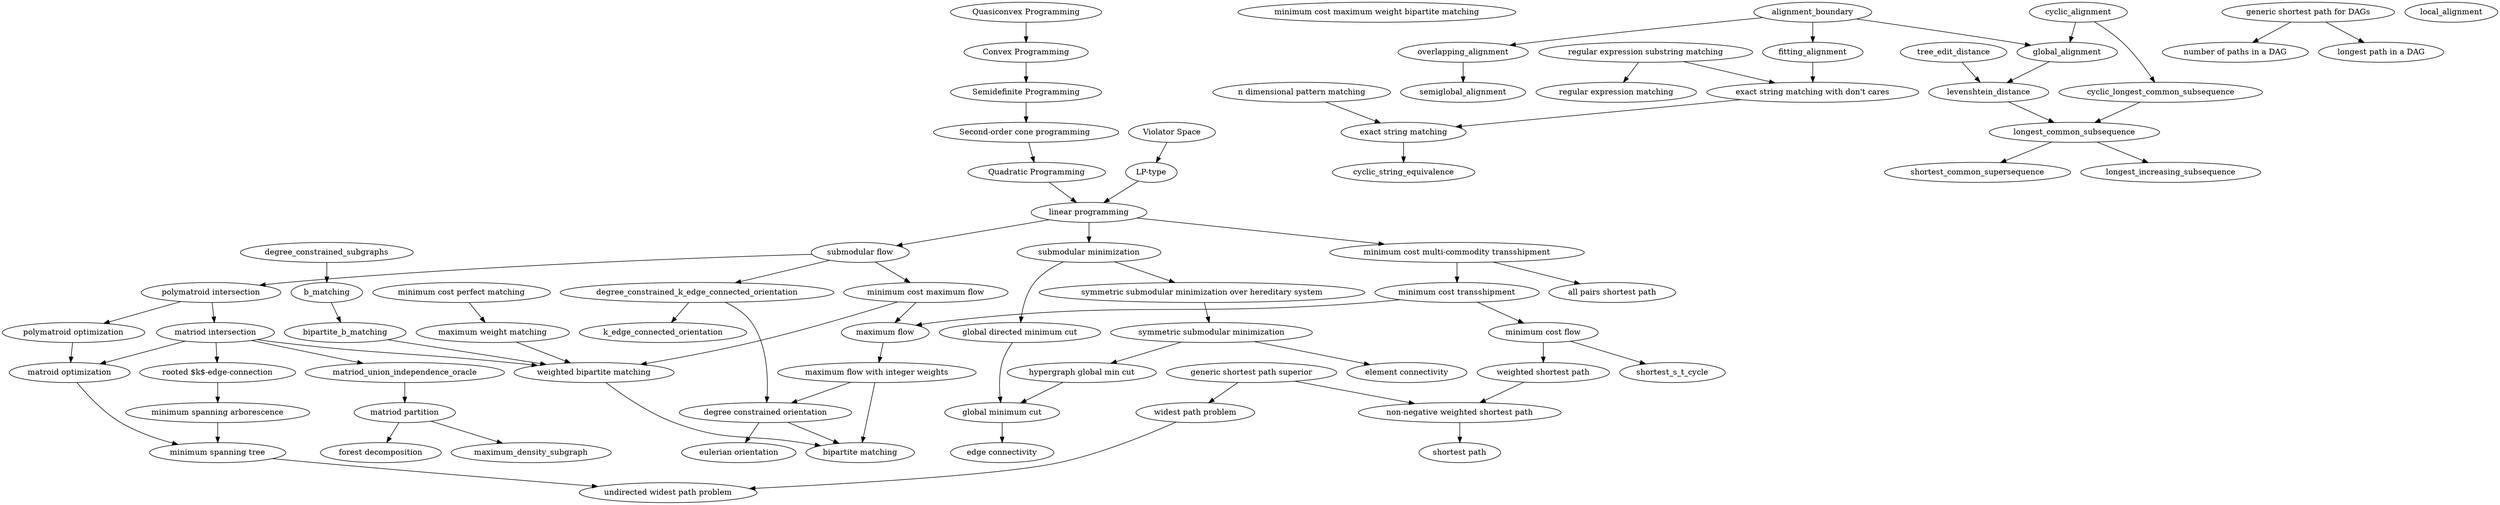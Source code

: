 digraph {

  // weakly polynomial
  semidefinite_programming [label="Semidefinite Programming"];
  second_order_cone_programming [label="Second-order cone programming "];
  quadratic_programming [label="Quadratic Programming"];
  convex_programming [label="Convex Programming"];
  quasiconvex_programming [label="Quasiconvex Programming"];
  linear_programming [label="linear programming"];
  violator_space [label="Violator Space"];
  lp_type [label="LP-type"];

  quasiconvex_programming -> convex_programming -> semidefinite_programming -> second_order_cone_programming -> quadratic_programming -> linear_programming;
  violator_space -> lp_type -> linear_programming;
  // optimization problems
  min_cost_multi_commodity_transshipment [label="minimum cost multi-commodity transshipment"];
  max_flow [label="maximum flow"];
  weighted_bipartite_matching [label="weighted bipartite matching"];
  bipartite_matching [label="bipartite matching"];
  min_cost_max_flow [label="minimum cost maximum flow"];
  shortest_path_nonneg_weight [label="non-negative weighted shortest path"]
  shortest_path_weight [label="weighted shortest path"];
  shortest_path [label="shortest path"];
  min_cost_max_bipartite_matching [label="minimum cost maximum weight bipartite matching"];
  weighted_matching [label="maximum weight matching"];
  min_cost_perfect_matching [label="minimum cost perfect matching"];

  submodular_flow [label="submodular flow"];
  polymatroid_intersection [label="polymatroid intersection"];
  
  all_pairs_shortest_path [label="all pairs shortest path"];
  min_cost_flow [label="minimum cost flow"];
  min_cost_trans [label="minimum cost transshipment"];
  degree_constrained_orientation [label="degree constrained orientation"];
  max_flow_int [label="maximum flow with integer weights"];
  submodular_min [label="submodular minimization"];
  symmetric_submodular_min [label="symmetric submodular minimization"];
  symmetric_submodular_function_hereditary [label="symmetric submodular minimization over hereditary system"]
  hypergraph_min_cut [label="hypergraph global min cut"];
  element_connectivity [label="element connectivity"];


  submodular_flow -> degree_constrained_k_edge_connected_orientation;
  degree_constrained_k_edge_connected_orientation -> k_edge_connected_orientation;
  degree_constrained_k_edge_connected_orientation -> degree_constrained_orientation;
  submodular_flow -> min_cost_max_flow;
  linear_programming -> submodular_min -> symmetric_submodular_function_hereditary;
  submodular_min -> directed_min_cut;
  symmetric_submodular_function_hereditary -> symmetric_submodular_min;
  symmetric_submodular_min -> hypergraph_min_cut;
  symmetric_submodular_min -> element_connectivity;
  hypergraph_min_cut -> min_cut;
  min_cost_multi_commodity_transshipment -> min_cost_trans;
  min_cost_multi_commodity_transshipment -> all_pairs_shortest_path;
  min_cost_trans -> max_flow;
  max_flow -> max_flow_int;
  min_cost_max_flow -> weighted_bipartite_matching;
  weighted_bipartite_matching -> bipartite_matching;
  max_flow_int -> bipartite_matching;
  min_cost_max_flow -> max_flow;
  min_cost_trans  -> min_cost_flow;
  min_cost_flow -> shortest_path_weight;
  submodular_flow -> polymatroid_intersection;
  linear_programming -> submodular_flow;
  linear_programming -> min_cost_multi_commodity_transshipment;
  shortest_path_weight -> shortest_path_nonneg_weight;
  shortest_path_nonneg_weight -> shortest_path;
  max_flow_int -> degree_constrained_orientation;
  degree_constrained_orientation -> bipartite_matching;
  degree_constrained_orientation -> eulerian_orientation;
  min_cost_perfect_matching -> weighted_matching;
  weighted_matching -> weighted_bipartite_matching;
  
  degree_constrained_subgraphs -> b_matching;
  b_matching-> bipartite_b_matching;
  bipartite_b_matching->weighted_bipartite_matching;
  
  min_cost_flow -> shortest_s_t_cycle;
  
  // scheduling
  //single_machine_total_weighted_completion_time; // greedy
   //Minimizing Makespan with Preemptions on N machines, polytime
   //Qm | prmp | Cmax
   //Qm | rj,prmp | Cmax
   //Pm || sum Cj
   //Qm | prmp | sum Cj 
   //Qm | prmp | Lmax
   //F2 || Cmax
   //F2 | block | Cmax 
   //J2 || Cmax
   //O2 || Cmax 
   // Om | prmp | Cmax
   // Om | prmp | Lmax
   //Om | rj,pij = 1 | Cmax
  // matroids
  polymatroid_intersection [label="polymatroid intersection"];
  polymatroid_optimization [label="polymatroid optimization"];
  minimum_spanning_arborescence [label="minimum spanning arborescence"];
  matroid_optimization [label="matroid optimization"];
  matroid_intersection [label="matriod intersection"];
  minimum_spanning_tree [label="minimum spanning tree"];
  matriod_partition [label="matriod partition"];
  forest_decomposition [label="forest decomposition"];
  minimum_spanning_arborescence [label="minimum spanning arborescence"];
  rooted_k_edge_connection [label="rooted $k$-edge-connection"];
  
  polymatroid_intersection -> polymatroid_optimization;
  polymatroid_intersection -> matroid_intersection;
  polymatroid_optimization -> matroid_optimization;
  matroid_intersection -> matroid_optimization -> minimum_spanning_tree; 
  matroid_intersection -> weighted_bipartite_matching;
  matroid_intersection -> rooted_k_edge_connection;
  matroid_intersection -> matriod_union_independence_oracle;
  matriod_union_independence_oracle -> matriod_partition -> forest_decomposition;
  matriod_partition->maximum_density_subgraph;
  rooted_k_edge_connection -> minimum_spanning_arborescence;
  minimum_spanning_arborescence -> minimum_spanning_tree;

  eulerian_orientation [label="eulerian orientation"];
  directed_min_cut [label="global directed minimum cut"];
  min_cut [label="global minimum cut"];
  edge_connectivity [label="edge connectivity"];
  directed_min_cut -> min_cut;
  min_cut -> edge_connectivity;

  // String matching problems
  exact_string_matching [label="exact string matching"];
  n_dimensional_pattern_matching [label="n dimensional pattern matching"];
  exact_string_matching_with_dont_cares [label="exact string matching with don't cares"];
  regular_expression_matching [label="regular expression matching"];
  regular_expression_substring_matching [label="regular expression substring matching"];
  regular_expression_substring_matching -> exact_string_matching_with_dont_cares;
  regular_expression_substring_matching -> regular_expression_matching;
  exact_string_matching_with_dont_cares -> exact_string_matching;
  n_dimensional_pattern_matching -> exact_string_matching;

  // DP
  generic_shortest_path_superior [label="generic shortest path superior"];
  generic_shortest_path_dag [label="generic shortest path for DAGs"];
  count_paths_dag [label="number of paths in a DAG"];
  longest_path_dag [label="longest path in a DAG"];
  
  widest_path [label="widest path problem"];
  undirected_widest_path [label="undirected widest path problem"];
  
  generic_shortest_path_superior -> widest_path;
  widest_path -> undirected_widest_path;
  //all_pairs_widest_path;
  minimum_spanning_tree -> undirected_widest_path;
  generic_shortest_path_superior -> shortest_path_nonneg_weight;
  generic_shortest_path_dag -> count_paths_dag;
  generic_shortest_path_dag -> longest_path_dag;
  
  // Sequence Alignment
  cyclic_alignment -> global_alignment;
  cyclic_alignment -> cyclic_longest_common_subsequence;
  alignment_boundary -> global_alignment;
  local_alignment;
  tree_edit_distance -> levenshtein_distance;
  global_alignment -> levenshtein_distance -> longest_common_subsequence;
  alignment_boundary -> fitting_alignment;
  alignment_boundary -> overlapping_alignment -> semiglobal_alignment;
  fitting_alignment -> exact_string_matching_with_dont_cares;
  exact_string_matching -> cyclic_string_equivalence;
  cyclic_longest_common_subsequence -> longest_common_subsequence -> longest_increasing_subsequence
  longest_common_subsequence -> shortest_common_supersequence;
  
  // Done
  // sequential knapsack
  
  // Todo
  // Modular decomposition http://en.wikipedia.org/wiki/Modular_decomposition
  // reconize total unimodularity 
  // stable matching(bipartite), egalitarian(maximum weight), minimum regret, stable roommate problem.
  // tree isomorphism
  // k-cores

  // The Generalized Distributive Law
  // http://cstheory.stackexchange.com/questions/750/have-any-generalizations-of-maximum-weight-matching-been-studied
  //longest_alternating_subsequence
}